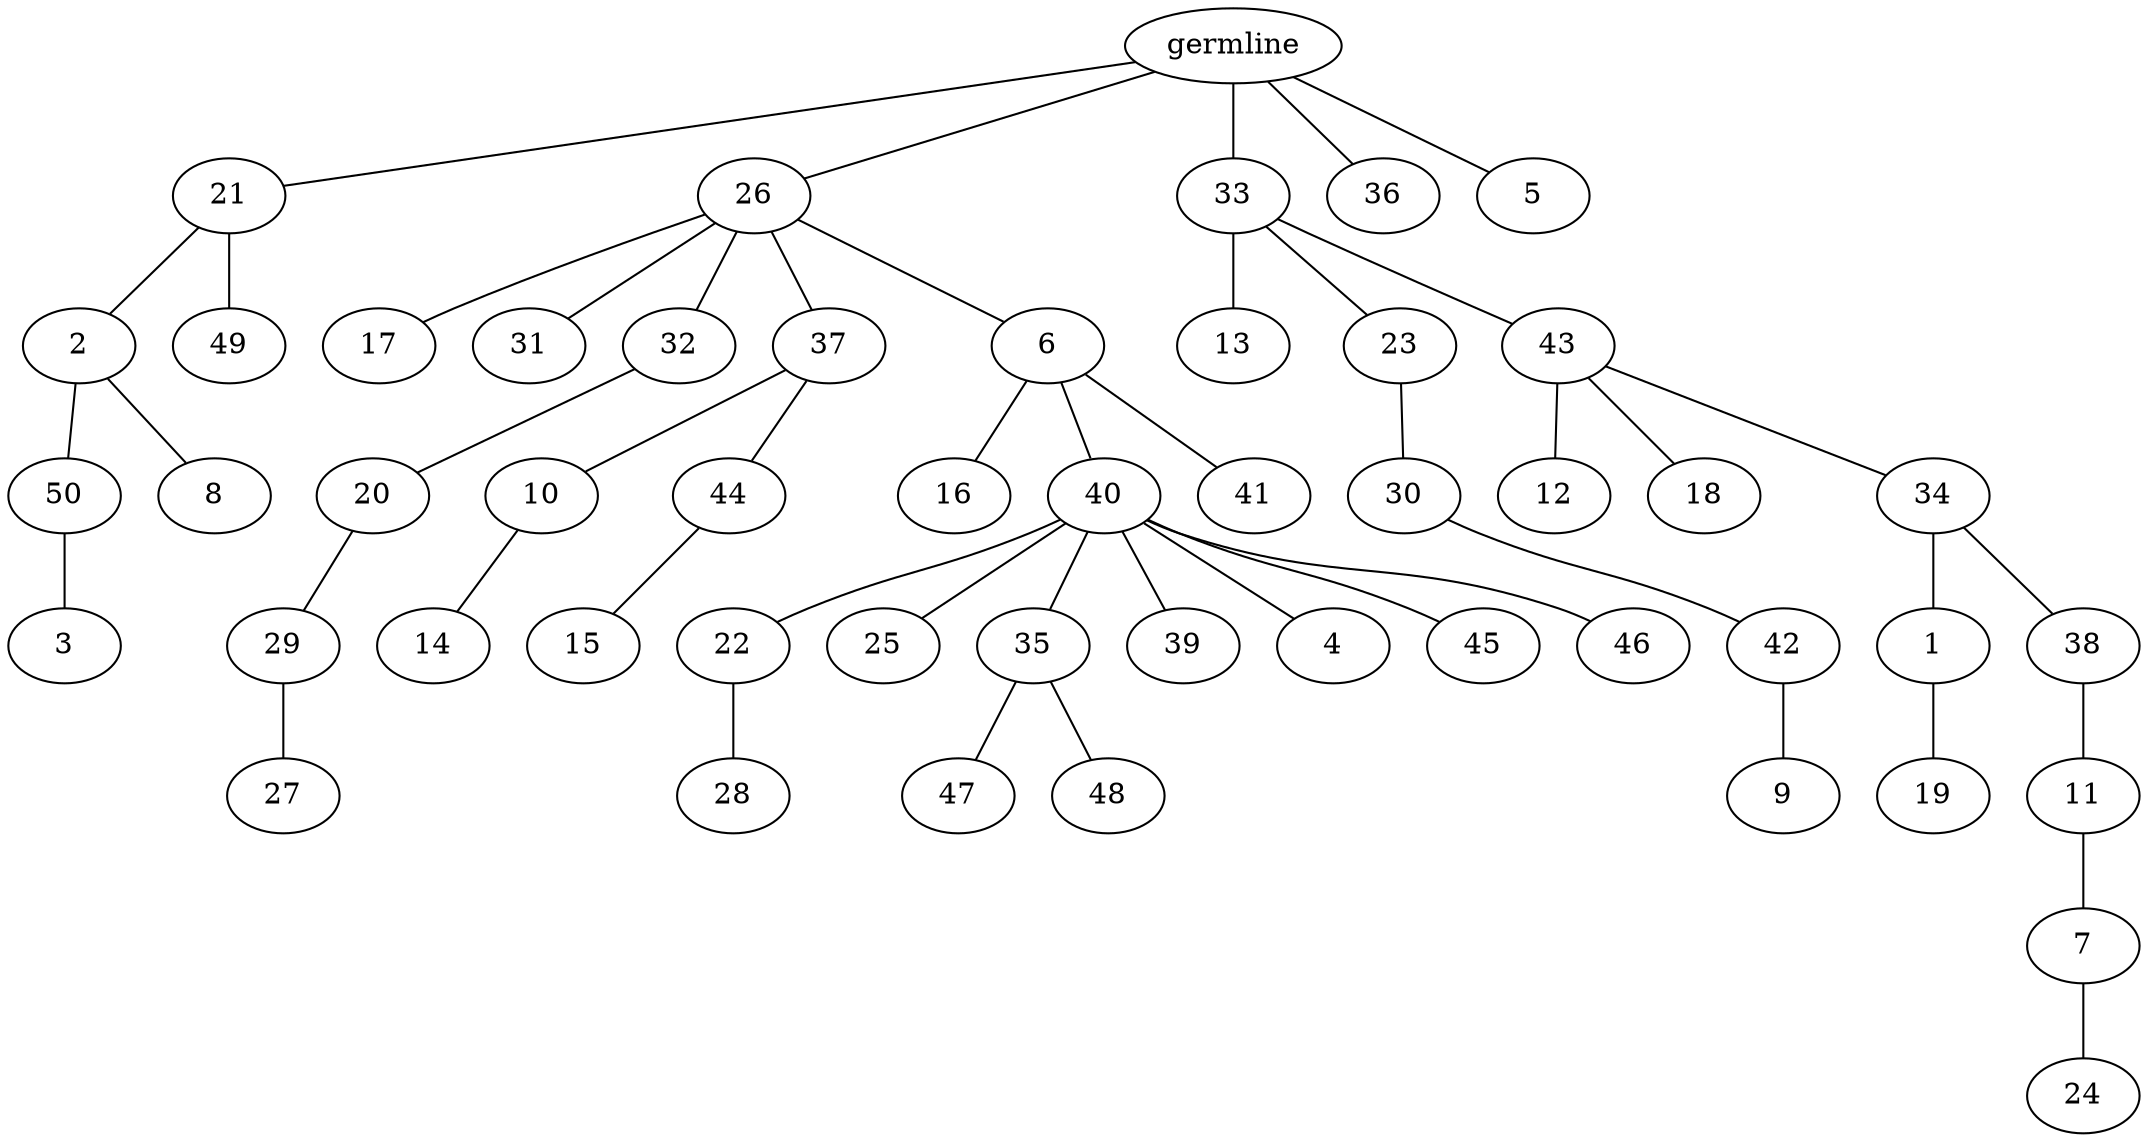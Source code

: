 graph tree {
    "139725127884960" [label="germline"];
    "139725138687552" [label="21"];
    "139725138686448" [label="2"];
    "139725137184896" [label="50"];
    "139725137186240" [label="3"];
    "139725137186000" [label="8"];
    "139725138686928" [label="49"];
    "139725138686400" [label="26"];
    "139725137185472" [label="17"];
    "139725128337728" [label="31"];
    "139725137185280" [label="32"];
    "139725137185952" [label="20"];
    "139725137185808" [label="29"];
    "139725137186144" [label="27"];
    "139725137185664" [label="37"];
    "139725137185856" [label="10"];
    "139725137184560" [label="14"];
    "139725137186720" [label="44"];
    "139725121093936" [label="15"];
    "139725137186192" [label="6"];
    "139725121096288" [label="16"];
    "139725129249888" [label="40"];
    "139725129252000" [label="22"];
    "139725129251136" [label="28"];
    "139725129250320" [label="25"];
    "139725129252432" [label="35"];
    "139725129251472" [label="47"];
    "139725129250848" [label="48"];
    "139725129249360" [label="39"];
    "139725129249792" [label="4"];
    "139725129251616" [label="45"];
    "139725129250752" [label="46"];
    "139725129249024" [label="41"];
    "139725137185568" [label="33"];
    "139725129249936" [label="13"];
    "139725129249456" [label="23"];
    "139725129252048" [label="30"];
    "139725129251904" [label="42"];
    "139725129250080" [label="9"];
    "139725129250896" [label="43"];
    "139725129252336" [label="12"];
    "139725129252192" [label="18"];
    "139725129251088" [label="34"];
    "139725129251760" [label="1"];
    "139725124598992" [label="19"];
    "139725129251808" [label="38"];
    "139725124599232" [label="11"];
    "139725124596352" [label="7"];
    "139725124596400" [label="24"];
    "139725137183984" [label="36"];
    "139725129250992" [label="5"];
    "139725127884960" -- "139725138687552";
    "139725127884960" -- "139725138686400";
    "139725127884960" -- "139725137185568";
    "139725127884960" -- "139725137183984";
    "139725127884960" -- "139725129250992";
    "139725138687552" -- "139725138686448";
    "139725138687552" -- "139725138686928";
    "139725138686448" -- "139725137184896";
    "139725138686448" -- "139725137186000";
    "139725137184896" -- "139725137186240";
    "139725138686400" -- "139725137185472";
    "139725138686400" -- "139725128337728";
    "139725138686400" -- "139725137185280";
    "139725138686400" -- "139725137185664";
    "139725138686400" -- "139725137186192";
    "139725137185280" -- "139725137185952";
    "139725137185952" -- "139725137185808";
    "139725137185808" -- "139725137186144";
    "139725137185664" -- "139725137185856";
    "139725137185664" -- "139725137186720";
    "139725137185856" -- "139725137184560";
    "139725137186720" -- "139725121093936";
    "139725137186192" -- "139725121096288";
    "139725137186192" -- "139725129249888";
    "139725137186192" -- "139725129249024";
    "139725129249888" -- "139725129252000";
    "139725129249888" -- "139725129250320";
    "139725129249888" -- "139725129252432";
    "139725129249888" -- "139725129249360";
    "139725129249888" -- "139725129249792";
    "139725129249888" -- "139725129251616";
    "139725129249888" -- "139725129250752";
    "139725129252000" -- "139725129251136";
    "139725129252432" -- "139725129251472";
    "139725129252432" -- "139725129250848";
    "139725137185568" -- "139725129249936";
    "139725137185568" -- "139725129249456";
    "139725137185568" -- "139725129250896";
    "139725129249456" -- "139725129252048";
    "139725129252048" -- "139725129251904";
    "139725129251904" -- "139725129250080";
    "139725129250896" -- "139725129252336";
    "139725129250896" -- "139725129252192";
    "139725129250896" -- "139725129251088";
    "139725129251088" -- "139725129251760";
    "139725129251088" -- "139725129251808";
    "139725129251760" -- "139725124598992";
    "139725129251808" -- "139725124599232";
    "139725124599232" -- "139725124596352";
    "139725124596352" -- "139725124596400";
}
